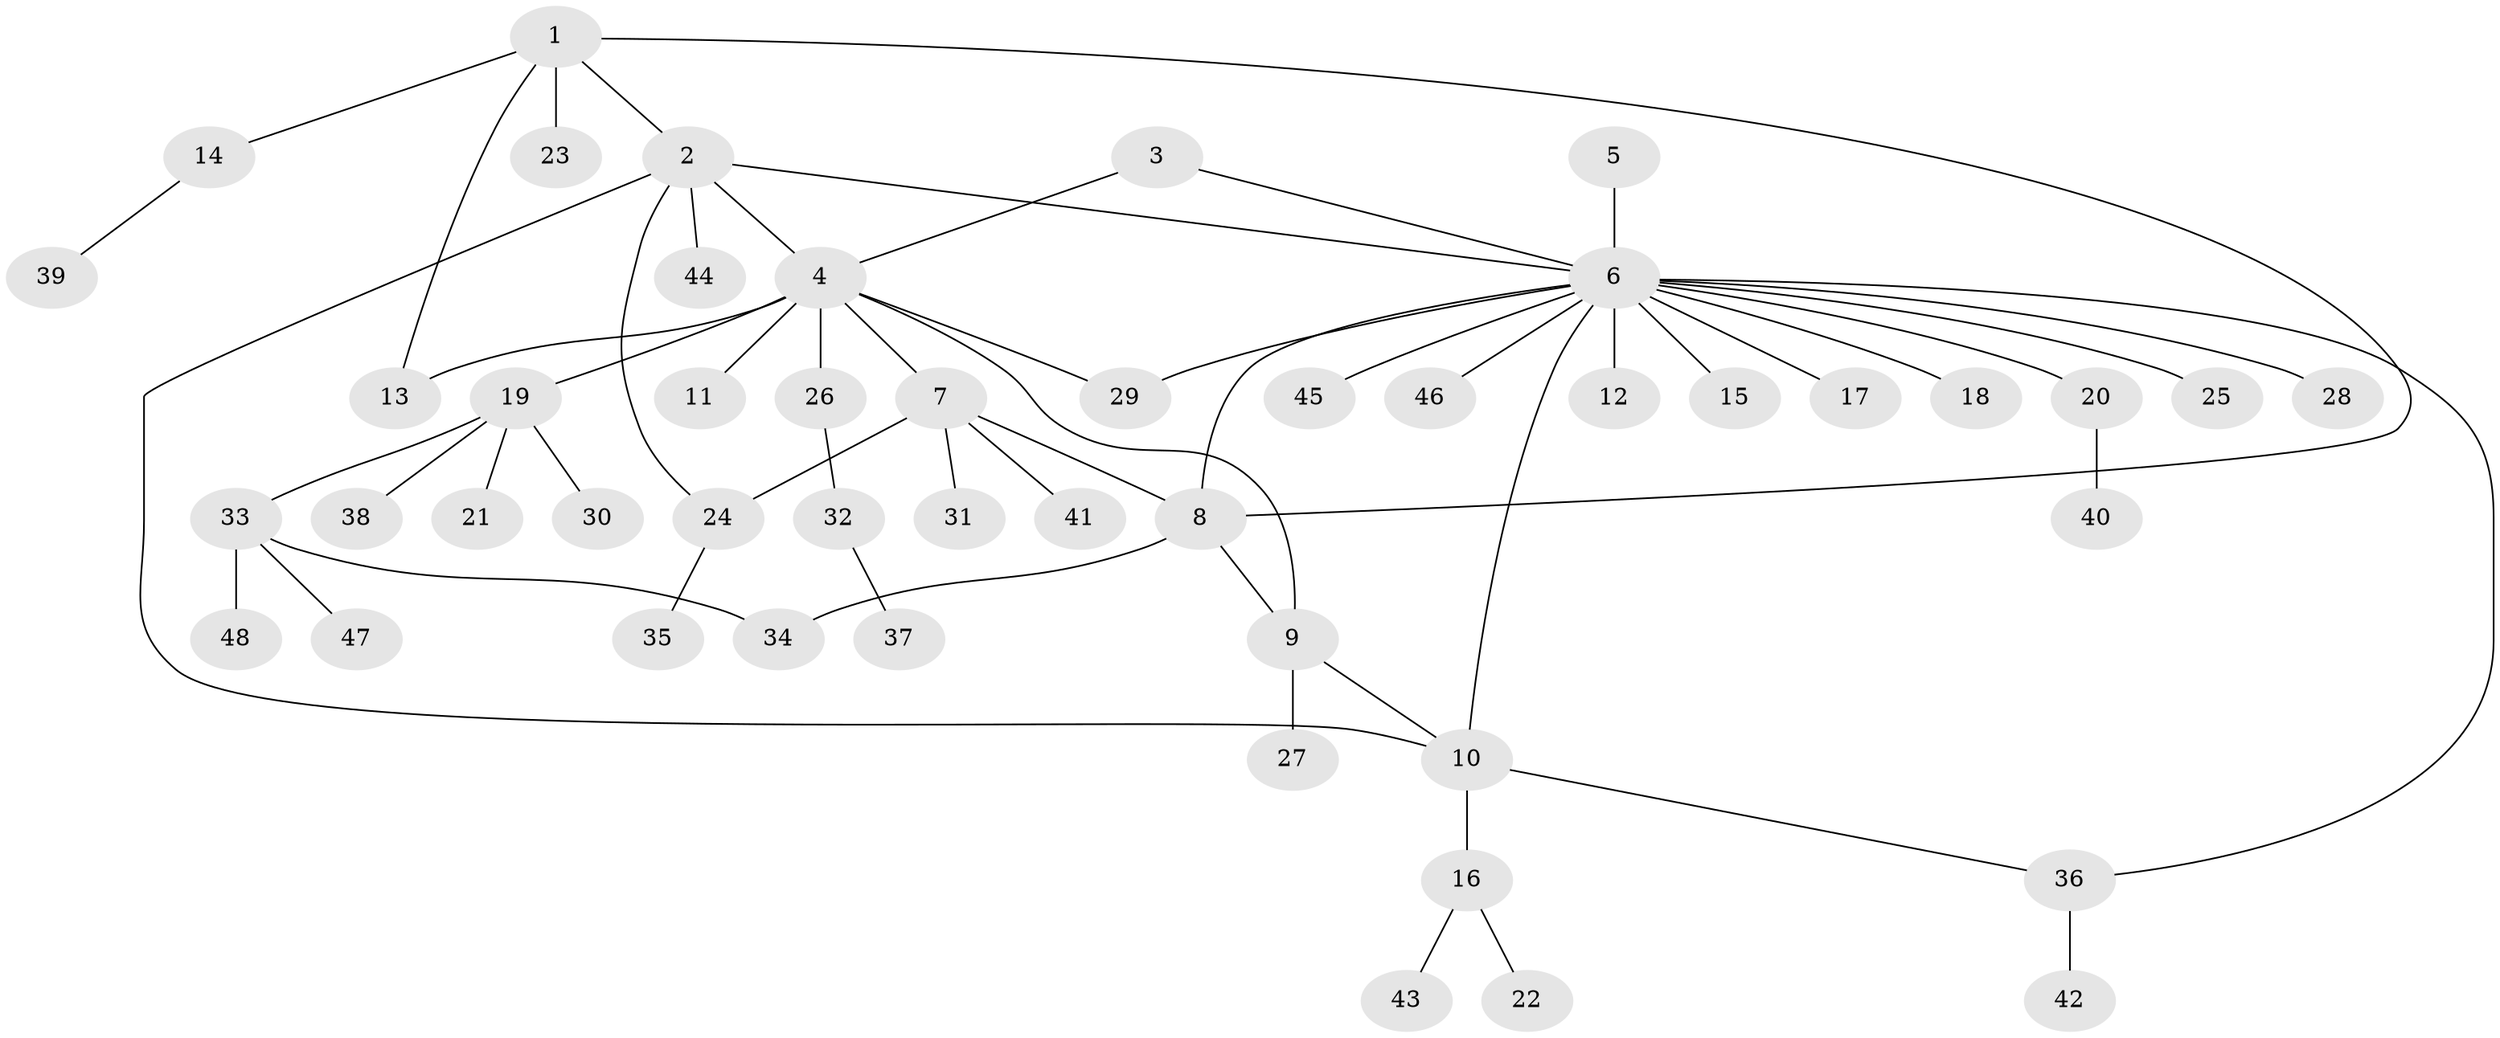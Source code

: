 // Generated by graph-tools (version 1.1) at 2025/26/03/09/25 03:26:45]
// undirected, 48 vertices, 58 edges
graph export_dot {
graph [start="1"]
  node [color=gray90,style=filled];
  1;
  2;
  3;
  4;
  5;
  6;
  7;
  8;
  9;
  10;
  11;
  12;
  13;
  14;
  15;
  16;
  17;
  18;
  19;
  20;
  21;
  22;
  23;
  24;
  25;
  26;
  27;
  28;
  29;
  30;
  31;
  32;
  33;
  34;
  35;
  36;
  37;
  38;
  39;
  40;
  41;
  42;
  43;
  44;
  45;
  46;
  47;
  48;
  1 -- 2;
  1 -- 8;
  1 -- 13;
  1 -- 14;
  1 -- 23;
  2 -- 4;
  2 -- 6;
  2 -- 10;
  2 -- 24;
  2 -- 44;
  3 -- 4;
  3 -- 6;
  4 -- 7;
  4 -- 9;
  4 -- 11;
  4 -- 13;
  4 -- 19;
  4 -- 26;
  4 -- 29;
  5 -- 6;
  6 -- 8;
  6 -- 10;
  6 -- 12;
  6 -- 15;
  6 -- 17;
  6 -- 18;
  6 -- 20;
  6 -- 25;
  6 -- 28;
  6 -- 29;
  6 -- 36;
  6 -- 45;
  6 -- 46;
  7 -- 8;
  7 -- 24;
  7 -- 31;
  7 -- 41;
  8 -- 9;
  8 -- 34;
  9 -- 10;
  9 -- 27;
  10 -- 16;
  10 -- 36;
  14 -- 39;
  16 -- 22;
  16 -- 43;
  19 -- 21;
  19 -- 30;
  19 -- 33;
  19 -- 38;
  20 -- 40;
  24 -- 35;
  26 -- 32;
  32 -- 37;
  33 -- 34;
  33 -- 47;
  33 -- 48;
  36 -- 42;
}
